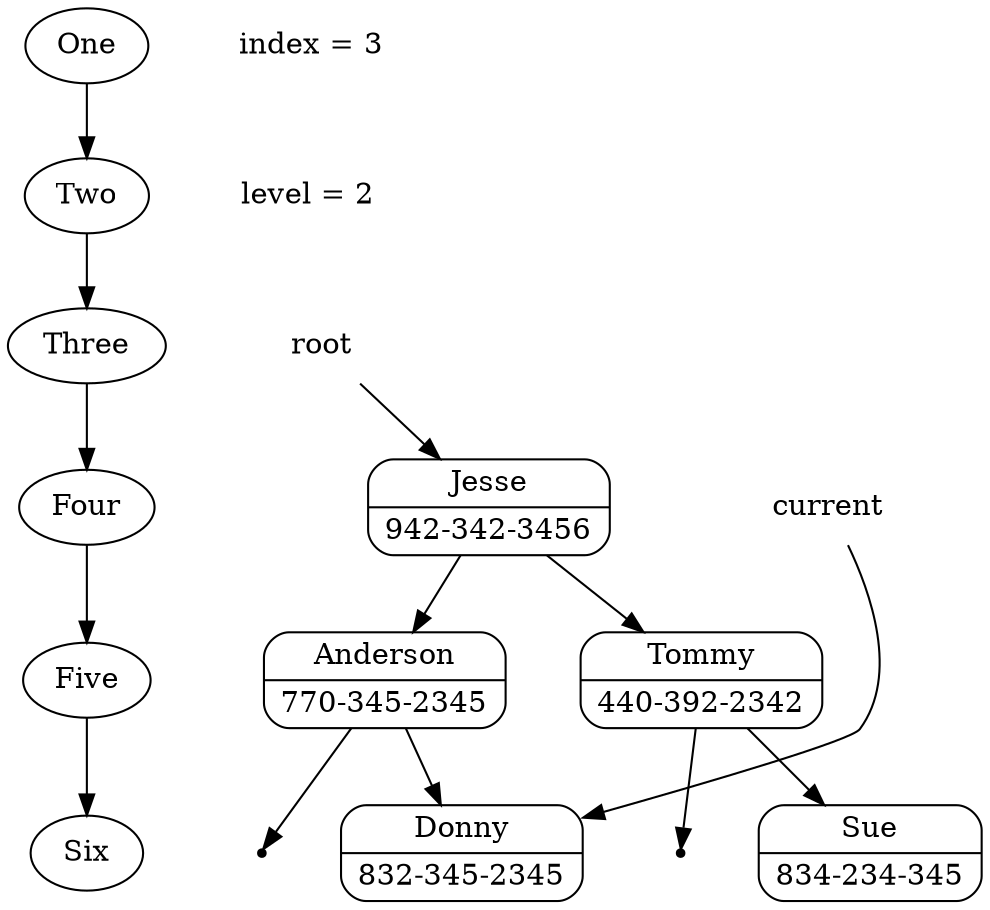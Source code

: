 digraph BinTreeWithStackFrame {
    graph [ordering="out"];
    rankdir=TB
    nodesep=0.5
    ranksep=0.5
    
    One
    Two
    Three
    Four
    Five
    Six
    One -> Two -> Three -> Four -> Five -> Six
    
    subgraph frame {
        node [ shape=plaintext ]
        
        index [ label="index = 3" ]
        level [ label="level = 2" ]
        root
        current
    }
    
    { rank=same One index }
    { rank=same Two level }
    { rank=same Three root }
    { rank=same Four current B }
    { rank=same Five  C A }
    { rank=same Six E D }
    
    subgraph tree {
        rankdir=TB
        A [ shape=Mrecord label="{Tommy|440-392-2342}" ]
        B [ shape=Mrecord label="{Jesse|942-342-3456}" ]
        C [ shape=Mrecord label="{Anderson|770-345-2345}" ]
        D [ shape=Mrecord label="{Donny|832-345-2345}" ]
        E [ shape=Mrecord label="{Sue|834-234-345}" ]
        
        null1 [shape=point];
        null2 [shape=point];
        
        B -> C
        B -> A
        C -> null2
        C -> D
        A -> null1
        A -> E
    }
    
    root -> B [ constraint=false ]
    current -> D [ constraint=false ]
    
    
}